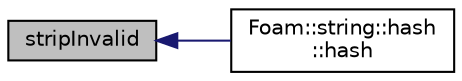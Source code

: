 digraph "stripInvalid"
{
  bgcolor="transparent";
  edge [fontname="Helvetica",fontsize="10",labelfontname="Helvetica",labelfontsize="10"];
  node [fontname="Helvetica",fontsize="10",shape=record];
  rankdir="LR";
  Node53 [label="stripInvalid",height=0.2,width=0.4,color="black", fillcolor="grey75", style="filled", fontcolor="black"];
  Node53 -> Node54 [dir="back",color="midnightblue",fontsize="10",style="solid",fontname="Helvetica"];
  Node54 [label="Foam::string::hash\l::hash",height=0.2,width=0.4,color="black",URL="$a29561.html#af5d527ef2a6e3f43563ad4cb15872140"];
}
